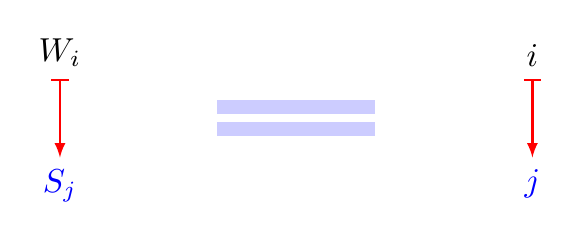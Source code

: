 \begin{tikzpicture}[scale=1]

\draw[|->,>=latex,thick,red] (0,0) node[above,black,scale=1.2]{$W_i$} -- ++(0,-1) node[below,blue,scale=1.2]{$S_j$};

\draw [double,blue!20,line width=5,double distance=3pt] (2,-0.5) to ++(2,0);

\draw[|->,>=latex,thick,red] (6,0) node[above,black,scale=1.2]{$i$} -- ++(0,-1) node[below,blue,scale=1.2]{$j$};

\end{tikzpicture}  